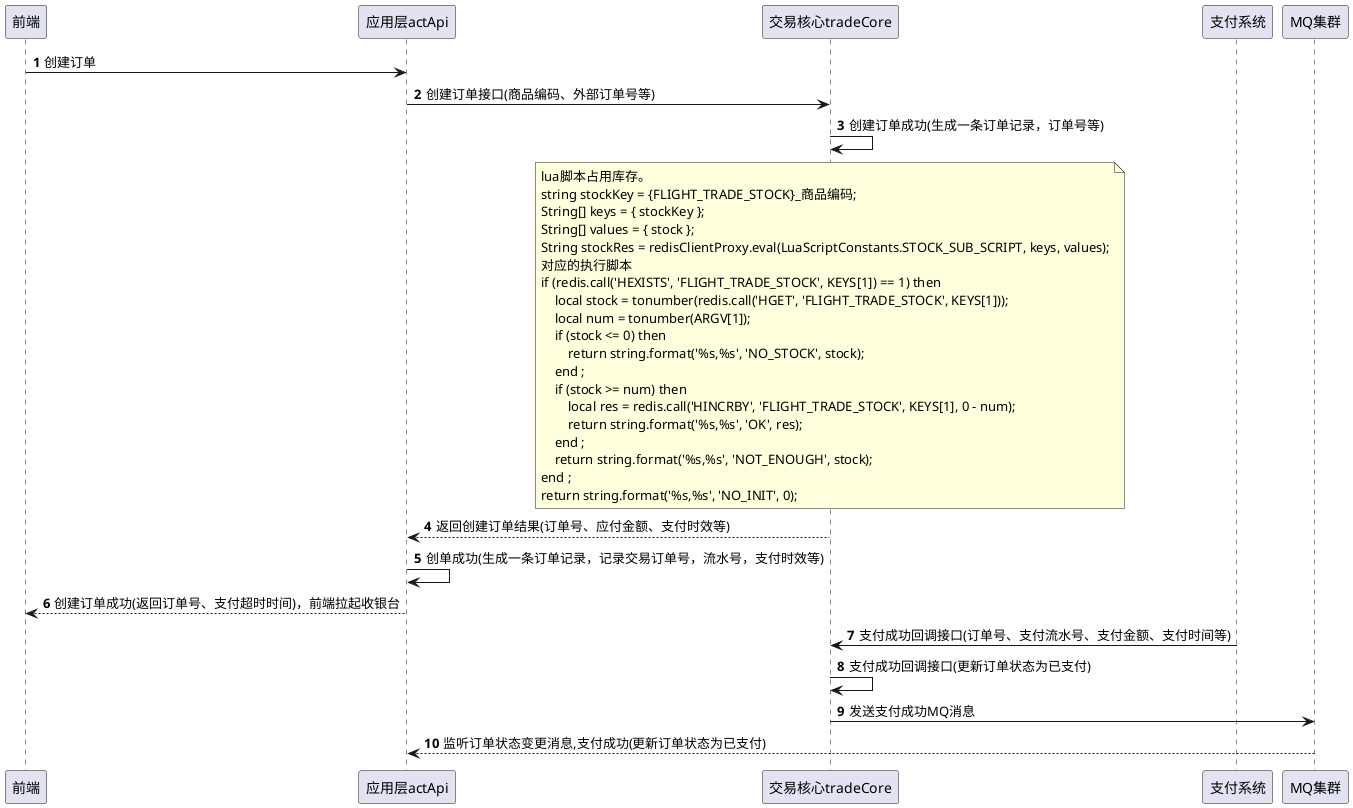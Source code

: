 @startuml
autonumber 1
前端 -> 应用层actApi: 创建订单
应用层actApi -> 交易核心tradeCore: 创建订单接口(商品编码、外部订单号等)
交易核心tradeCore -> 交易核心tradeCore: 创建订单成功(生成一条订单记录，订单号等)
note over 交易核心tradeCore
lua脚本占用库存。
string stockKey = {FLIGHT_TRADE_STOCK}_商品编码;
String[] keys = { stockKey };
String[] values = { stock };
String stockRes = redisClientProxy.eval(LuaScriptConstants.STOCK_SUB_SCRIPT, keys, values);
对应的执行脚本
if (redis.call('HEXISTS', 'FLIGHT_TRADE_STOCK', KEYS[1]) == 1) then
    local stock = tonumber(redis.call('HGET', 'FLIGHT_TRADE_STOCK', KEYS[1]));
    local num = tonumber(ARGV[1]);
    if (stock <= 0) then
        return string.format('%s,%s', 'NO_STOCK', stock);
    end ;
    if (stock >= num) then
        local res = redis.call('HINCRBY', 'FLIGHT_TRADE_STOCK', KEYS[1], 0 - num);
        return string.format('%s,%s', 'OK', res);
    end ;
    return string.format('%s,%s', 'NOT_ENOUGH', stock);
end ;
return string.format('%s,%s', 'NO_INIT', 0);
end note
交易核心tradeCore --> 应用层actApi: 返回创建订单结果(订单号、应付金额、支付时效等)
应用层actApi -> 应用层actApi: 创单成功(生成一条订单记录，记录交易订单号，流水号，支付时效等)
应用层actApi --> 前端: 创建订单成功(返回订单号、支付超时时间)，前端拉起收银台
支付系统 -> 交易核心tradeCore: 支付成功回调接口(订单号、支付流水号、支付金额、支付时间等)
交易核心tradeCore -> 交易核心tradeCore: 支付成功回调接口(更新订单状态为已支付)
交易核心tradeCore -> MQ集群: 发送支付成功MQ消息
MQ集群 --> 应用层actApi: 监听订单状态变更消息,支付成功(更新订单状态为已支付)
@enduml